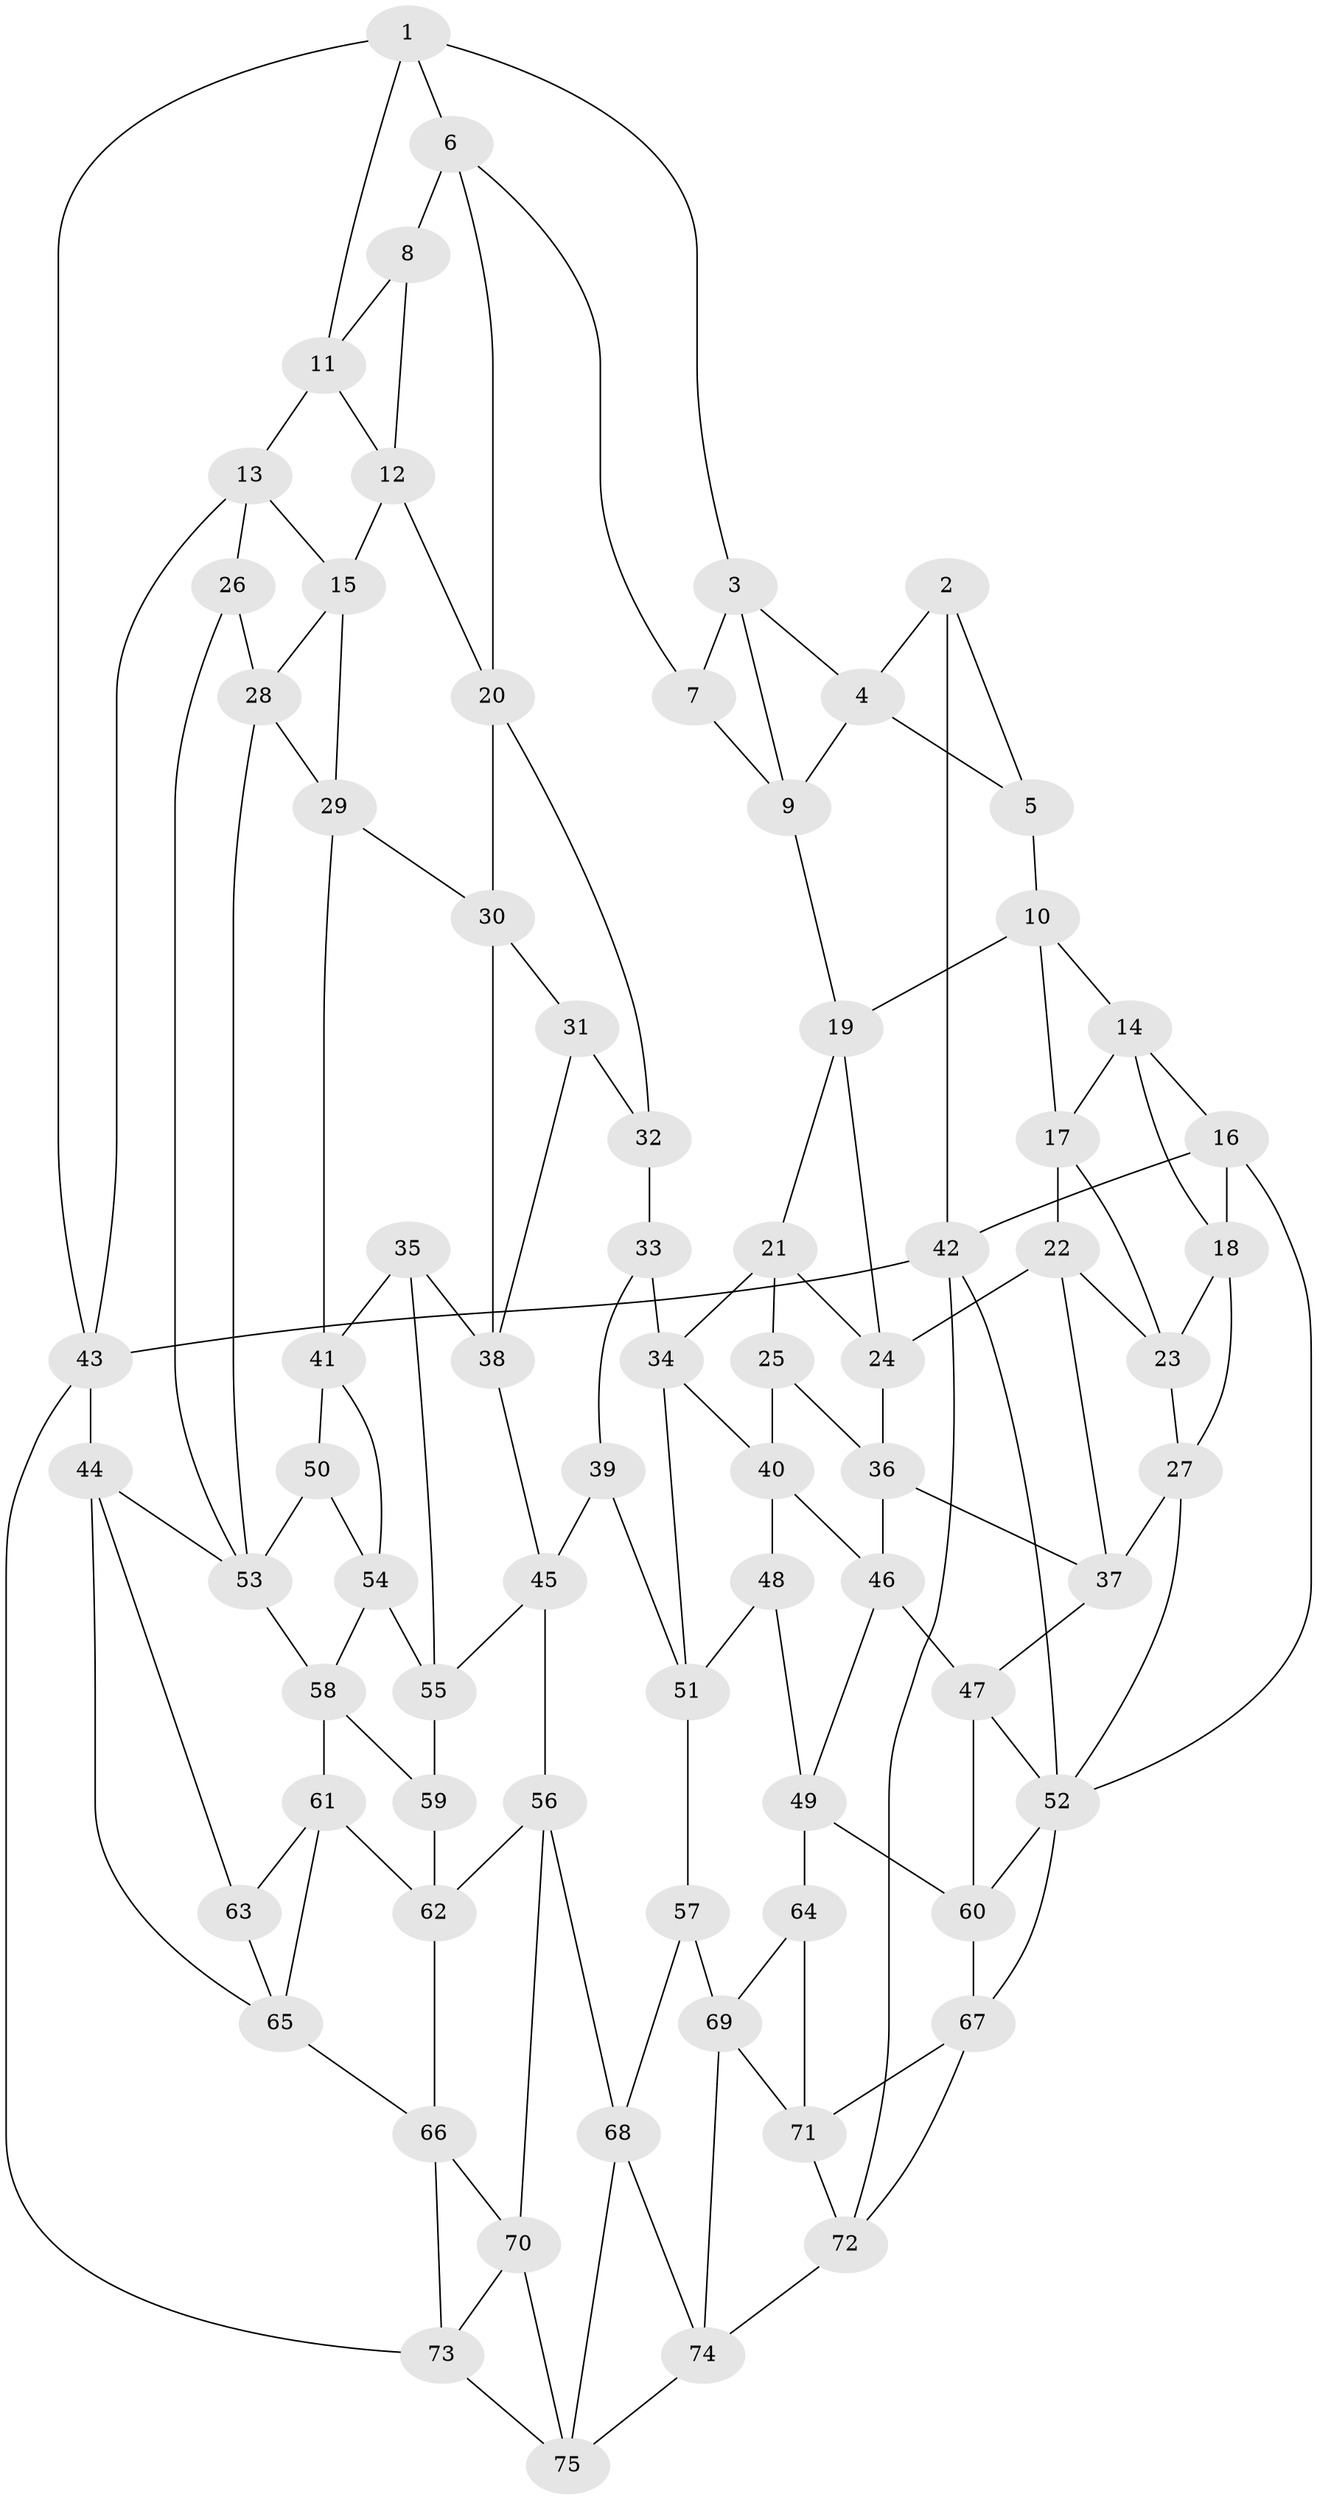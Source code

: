 // original degree distribution, {3: 0.013333333333333334, 4: 0.23333333333333334, 5: 0.5333333333333333, 6: 0.22}
// Generated by graph-tools (version 1.1) at 2025/46/03/06/25 01:46:57]
// undirected, 75 vertices, 144 edges
graph export_dot {
graph [start="1"]
  node [color=gray90,style=filled];
  1;
  2;
  3;
  4;
  5;
  6;
  7;
  8;
  9;
  10;
  11;
  12;
  13;
  14;
  15;
  16;
  17;
  18;
  19;
  20;
  21;
  22;
  23;
  24;
  25;
  26;
  27;
  28;
  29;
  30;
  31;
  32;
  33;
  34;
  35;
  36;
  37;
  38;
  39;
  40;
  41;
  42;
  43;
  44;
  45;
  46;
  47;
  48;
  49;
  50;
  51;
  52;
  53;
  54;
  55;
  56;
  57;
  58;
  59;
  60;
  61;
  62;
  63;
  64;
  65;
  66;
  67;
  68;
  69;
  70;
  71;
  72;
  73;
  74;
  75;
  1 -- 3 [weight=1.0];
  1 -- 6 [weight=1.0];
  1 -- 11 [weight=1.0];
  1 -- 43 [weight=1.0];
  2 -- 4 [weight=1.0];
  2 -- 5 [weight=1.0];
  2 -- 42 [weight=1.0];
  3 -- 4 [weight=1.0];
  3 -- 7 [weight=1.0];
  3 -- 9 [weight=1.0];
  4 -- 5 [weight=1.0];
  4 -- 9 [weight=1.0];
  5 -- 10 [weight=1.0];
  6 -- 7 [weight=1.0];
  6 -- 8 [weight=1.0];
  6 -- 20 [weight=1.0];
  7 -- 9 [weight=1.0];
  8 -- 11 [weight=1.0];
  8 -- 12 [weight=1.0];
  9 -- 19 [weight=1.0];
  10 -- 14 [weight=1.0];
  10 -- 17 [weight=1.0];
  10 -- 19 [weight=1.0];
  11 -- 12 [weight=1.0];
  11 -- 13 [weight=1.0];
  12 -- 15 [weight=1.0];
  12 -- 20 [weight=1.0];
  13 -- 15 [weight=1.0];
  13 -- 26 [weight=1.0];
  13 -- 43 [weight=1.0];
  14 -- 16 [weight=1.0];
  14 -- 17 [weight=1.0];
  14 -- 18 [weight=1.0];
  15 -- 28 [weight=1.0];
  15 -- 29 [weight=1.0];
  16 -- 18 [weight=1.0];
  16 -- 42 [weight=1.0];
  16 -- 52 [weight=1.0];
  17 -- 22 [weight=1.0];
  17 -- 23 [weight=1.0];
  18 -- 23 [weight=1.0];
  18 -- 27 [weight=1.0];
  19 -- 21 [weight=1.0];
  19 -- 24 [weight=1.0];
  20 -- 30 [weight=1.0];
  20 -- 32 [weight=1.0];
  21 -- 24 [weight=1.0];
  21 -- 25 [weight=1.0];
  21 -- 34 [weight=1.0];
  22 -- 23 [weight=1.0];
  22 -- 24 [weight=1.0];
  22 -- 37 [weight=1.0];
  23 -- 27 [weight=1.0];
  24 -- 36 [weight=1.0];
  25 -- 36 [weight=1.0];
  25 -- 40 [weight=1.0];
  26 -- 28 [weight=1.0];
  26 -- 53 [weight=1.0];
  27 -- 37 [weight=1.0];
  27 -- 52 [weight=1.0];
  28 -- 29 [weight=1.0];
  28 -- 53 [weight=1.0];
  29 -- 30 [weight=1.0];
  29 -- 41 [weight=1.0];
  30 -- 31 [weight=1.0];
  30 -- 38 [weight=1.0];
  31 -- 32 [weight=1.0];
  31 -- 38 [weight=1.0];
  32 -- 33 [weight=2.0];
  33 -- 34 [weight=1.0];
  33 -- 39 [weight=1.0];
  34 -- 40 [weight=1.0];
  34 -- 51 [weight=1.0];
  35 -- 38 [weight=1.0];
  35 -- 41 [weight=1.0];
  35 -- 55 [weight=1.0];
  36 -- 37 [weight=1.0];
  36 -- 46 [weight=1.0];
  37 -- 47 [weight=1.0];
  38 -- 45 [weight=1.0];
  39 -- 45 [weight=1.0];
  39 -- 51 [weight=2.0];
  40 -- 46 [weight=1.0];
  40 -- 48 [weight=1.0];
  41 -- 50 [weight=1.0];
  41 -- 54 [weight=1.0];
  42 -- 43 [weight=2.0];
  42 -- 52 [weight=1.0];
  42 -- 72 [weight=1.0];
  43 -- 44 [weight=1.0];
  43 -- 73 [weight=1.0];
  44 -- 53 [weight=1.0];
  44 -- 63 [weight=1.0];
  44 -- 65 [weight=1.0];
  45 -- 55 [weight=1.0];
  45 -- 56 [weight=1.0];
  46 -- 47 [weight=1.0];
  46 -- 49 [weight=1.0];
  47 -- 52 [weight=1.0];
  47 -- 60 [weight=1.0];
  48 -- 49 [weight=1.0];
  48 -- 51 [weight=2.0];
  49 -- 60 [weight=1.0];
  49 -- 64 [weight=1.0];
  50 -- 53 [weight=2.0];
  50 -- 54 [weight=1.0];
  51 -- 57 [weight=1.0];
  52 -- 60 [weight=1.0];
  52 -- 67 [weight=1.0];
  53 -- 58 [weight=1.0];
  54 -- 55 [weight=2.0];
  54 -- 58 [weight=1.0];
  55 -- 59 [weight=2.0];
  56 -- 62 [weight=1.0];
  56 -- 68 [weight=1.0];
  56 -- 70 [weight=1.0];
  57 -- 68 [weight=1.0];
  57 -- 69 [weight=1.0];
  58 -- 59 [weight=1.0];
  58 -- 61 [weight=1.0];
  59 -- 62 [weight=1.0];
  60 -- 67 [weight=1.0];
  61 -- 62 [weight=1.0];
  61 -- 63 [weight=1.0];
  61 -- 65 [weight=1.0];
  62 -- 66 [weight=1.0];
  63 -- 65 [weight=1.0];
  64 -- 69 [weight=1.0];
  64 -- 71 [weight=1.0];
  65 -- 66 [weight=1.0];
  66 -- 70 [weight=1.0];
  66 -- 73 [weight=1.0];
  67 -- 71 [weight=1.0];
  67 -- 72 [weight=1.0];
  68 -- 74 [weight=1.0];
  68 -- 75 [weight=1.0];
  69 -- 71 [weight=1.0];
  69 -- 74 [weight=1.0];
  70 -- 73 [weight=1.0];
  70 -- 75 [weight=1.0];
  71 -- 72 [weight=1.0];
  72 -- 74 [weight=1.0];
  73 -- 75 [weight=1.0];
  74 -- 75 [weight=1.0];
}
